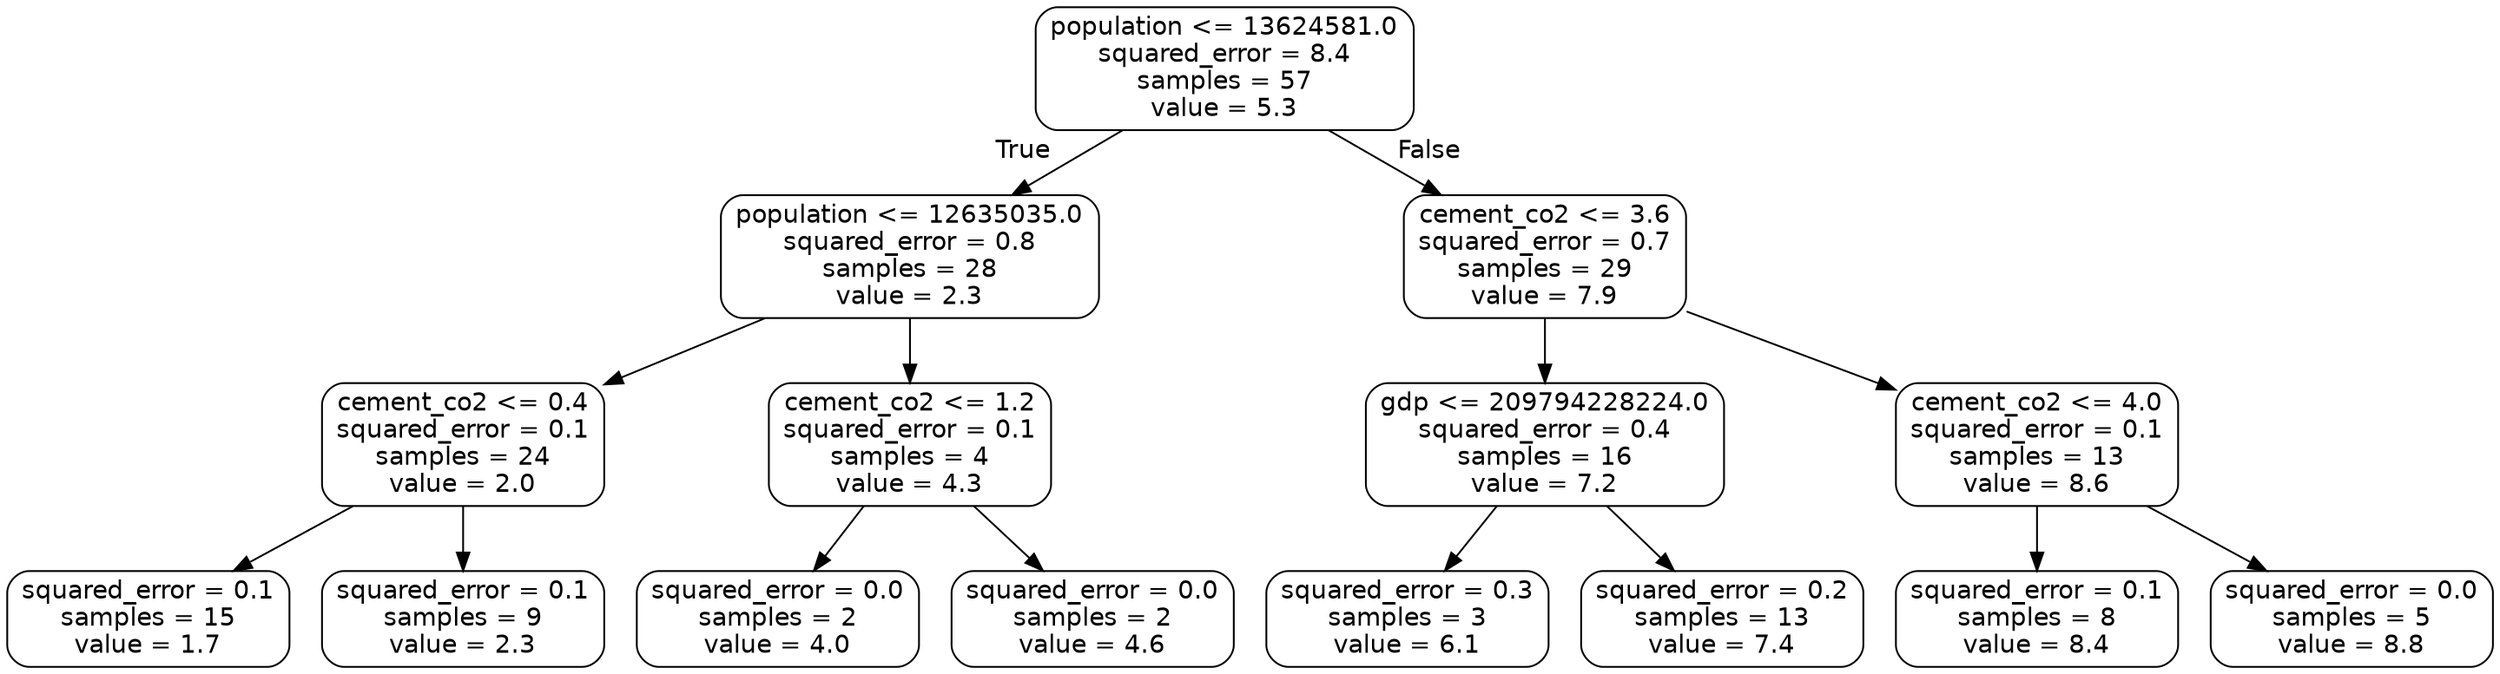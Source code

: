 digraph Tree {
node [shape=box, style="rounded", color="black", fontname="helvetica"] ;
edge [fontname="helvetica"] ;
0 [label="population <= 13624581.0\nsquared_error = 8.4\nsamples = 57\nvalue = 5.3"] ;
1 [label="population <= 12635035.0\nsquared_error = 0.8\nsamples = 28\nvalue = 2.3"] ;
0 -> 1 [labeldistance=2.5, labelangle=45, headlabel="True"] ;
2 [label="cement_co2 <= 0.4\nsquared_error = 0.1\nsamples = 24\nvalue = 2.0"] ;
1 -> 2 ;
3 [label="squared_error = 0.1\nsamples = 15\nvalue = 1.7"] ;
2 -> 3 ;
4 [label="squared_error = 0.1\nsamples = 9\nvalue = 2.3"] ;
2 -> 4 ;
5 [label="cement_co2 <= 1.2\nsquared_error = 0.1\nsamples = 4\nvalue = 4.3"] ;
1 -> 5 ;
6 [label="squared_error = 0.0\nsamples = 2\nvalue = 4.0"] ;
5 -> 6 ;
7 [label="squared_error = 0.0\nsamples = 2\nvalue = 4.6"] ;
5 -> 7 ;
8 [label="cement_co2 <= 3.6\nsquared_error = 0.7\nsamples = 29\nvalue = 7.9"] ;
0 -> 8 [labeldistance=2.5, labelangle=-45, headlabel="False"] ;
9 [label="gdp <= 209794228224.0\nsquared_error = 0.4\nsamples = 16\nvalue = 7.2"] ;
8 -> 9 ;
10 [label="squared_error = 0.3\nsamples = 3\nvalue = 6.1"] ;
9 -> 10 ;
11 [label="squared_error = 0.2\nsamples = 13\nvalue = 7.4"] ;
9 -> 11 ;
12 [label="cement_co2 <= 4.0\nsquared_error = 0.1\nsamples = 13\nvalue = 8.6"] ;
8 -> 12 ;
13 [label="squared_error = 0.1\nsamples = 8\nvalue = 8.4"] ;
12 -> 13 ;
14 [label="squared_error = 0.0\nsamples = 5\nvalue = 8.8"] ;
12 -> 14 ;
}